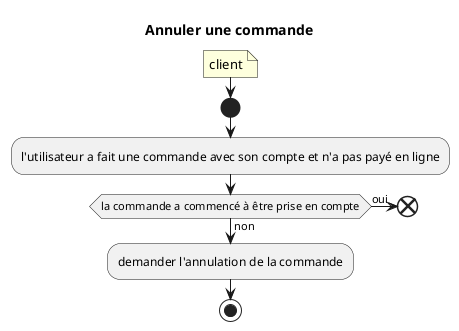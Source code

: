 @startuml 4_Commande_CANCEL_CMD_ActivityDiagram

title Annuler une commande

note: client

start

:l'utilisateur a fait une commande avec son compte et n'a pas payé en ligne;
if(la commande a commencé à être prise en compte) then (oui)
    end
else (non)
    :demander l'annulation de la commande;

stop

@enduml
